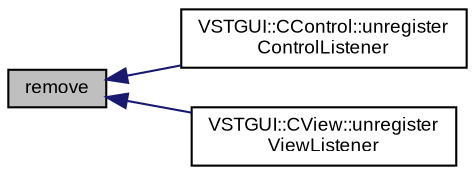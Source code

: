 digraph "remove"
{
  bgcolor="transparent";
  edge [fontname="Arial",fontsize="9",labelfontname="Arial",labelfontsize="9"];
  node [fontname="Arial",fontsize="9",shape=record];
  rankdir="LR";
  Node1 [label="remove",height=0.2,width=0.4,color="black", fillcolor="grey75", style="filled" fontcolor="black"];
  Node1 -> Node2 [dir="back",color="midnightblue",fontsize="9",style="solid",fontname="Arial"];
  Node2 [label="VSTGUI::CControl::unregister\lControlListener",height=0.2,width=0.4,color="black",URL="$class_v_s_t_g_u_i_1_1_c_control.html#a4368a316055eafac7a78f4ca89548531",tooltip="unregister a sub listener "];
  Node1 -> Node3 [dir="back",color="midnightblue",fontsize="9",style="solid",fontname="Arial"];
  Node3 [label="VSTGUI::CView::unregister\lViewListener",height=0.2,width=0.4,color="black",URL="$class_v_s_t_g_u_i_1_1_c_view.html#a1a94611c827c03e0f7d973c1abc33f7b"];
}
